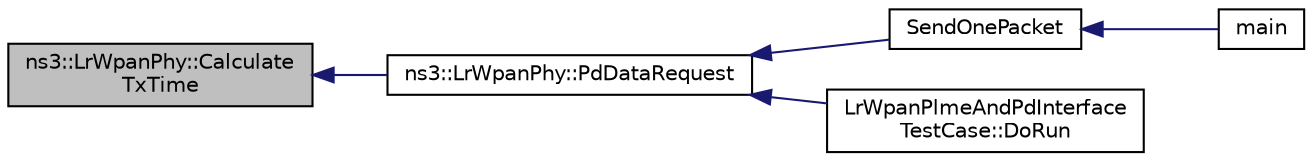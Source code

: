digraph "ns3::LrWpanPhy::CalculateTxTime"
{
  edge [fontname="Helvetica",fontsize="10",labelfontname="Helvetica",labelfontsize="10"];
  node [fontname="Helvetica",fontsize="10",shape=record];
  rankdir="LR";
  Node1 [label="ns3::LrWpanPhy::Calculate\lTxTime",height=0.2,width=0.4,color="black", fillcolor="grey75", style="filled", fontcolor="black"];
  Node1 -> Node2 [dir="back",color="midnightblue",fontsize="10",style="solid"];
  Node2 [label="ns3::LrWpanPhy::PdDataRequest",height=0.2,width=0.4,color="black", fillcolor="white", style="filled",URL="$d6/d61/classns3_1_1LrWpanPhy.html#a44d119b7c56658e97c99d9524e42f48f"];
  Node2 -> Node3 [dir="back",color="midnightblue",fontsize="10",style="solid"];
  Node3 [label="SendOnePacket",height=0.2,width=0.4,color="black", fillcolor="white", style="filled",URL="$d9/d2b/lr-wpan-phy-test_8cc.html#a297aa23c603d090d628885484e785ebf"];
  Node3 -> Node4 [dir="back",color="midnightblue",fontsize="10",style="solid"];
  Node4 [label="main",height=0.2,width=0.4,color="black", fillcolor="white", style="filled",URL="$d9/d2b/lr-wpan-phy-test_8cc.html#a0ddf1224851353fc92bfbff6f499fa97"];
  Node2 -> Node5 [dir="back",color="midnightblue",fontsize="10",style="solid"];
  Node5 [label="LrWpanPlmeAndPdInterface\lTestCase::DoRun",height=0.2,width=0.4,color="black", fillcolor="white", style="filled",URL="$d6/d9f/classLrWpanPlmeAndPdInterfaceTestCase.html#a2d79b8be9839f74b689ac04a8c5e18ce",tooltip="Implementation to actually run this TestCase. "];
}
